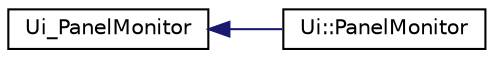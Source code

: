 digraph "Graphical Class Hierarchy"
{
  edge [fontname="Helvetica",fontsize="10",labelfontname="Helvetica",labelfontsize="10"];
  node [fontname="Helvetica",fontsize="10",shape=record];
  rankdir="LR";
  Node1 [label="Ui_PanelMonitor",height=0.2,width=0.4,color="black", fillcolor="white", style="filled",URL="$class_ui___panel_monitor.html"];
  Node1 -> Node2 [dir="back",color="midnightblue",fontsize="10",style="solid",fontname="Helvetica"];
  Node2 [label="Ui::PanelMonitor",height=0.2,width=0.4,color="black", fillcolor="white", style="filled",URL="$class_ui_1_1_panel_monitor.html"];
}
